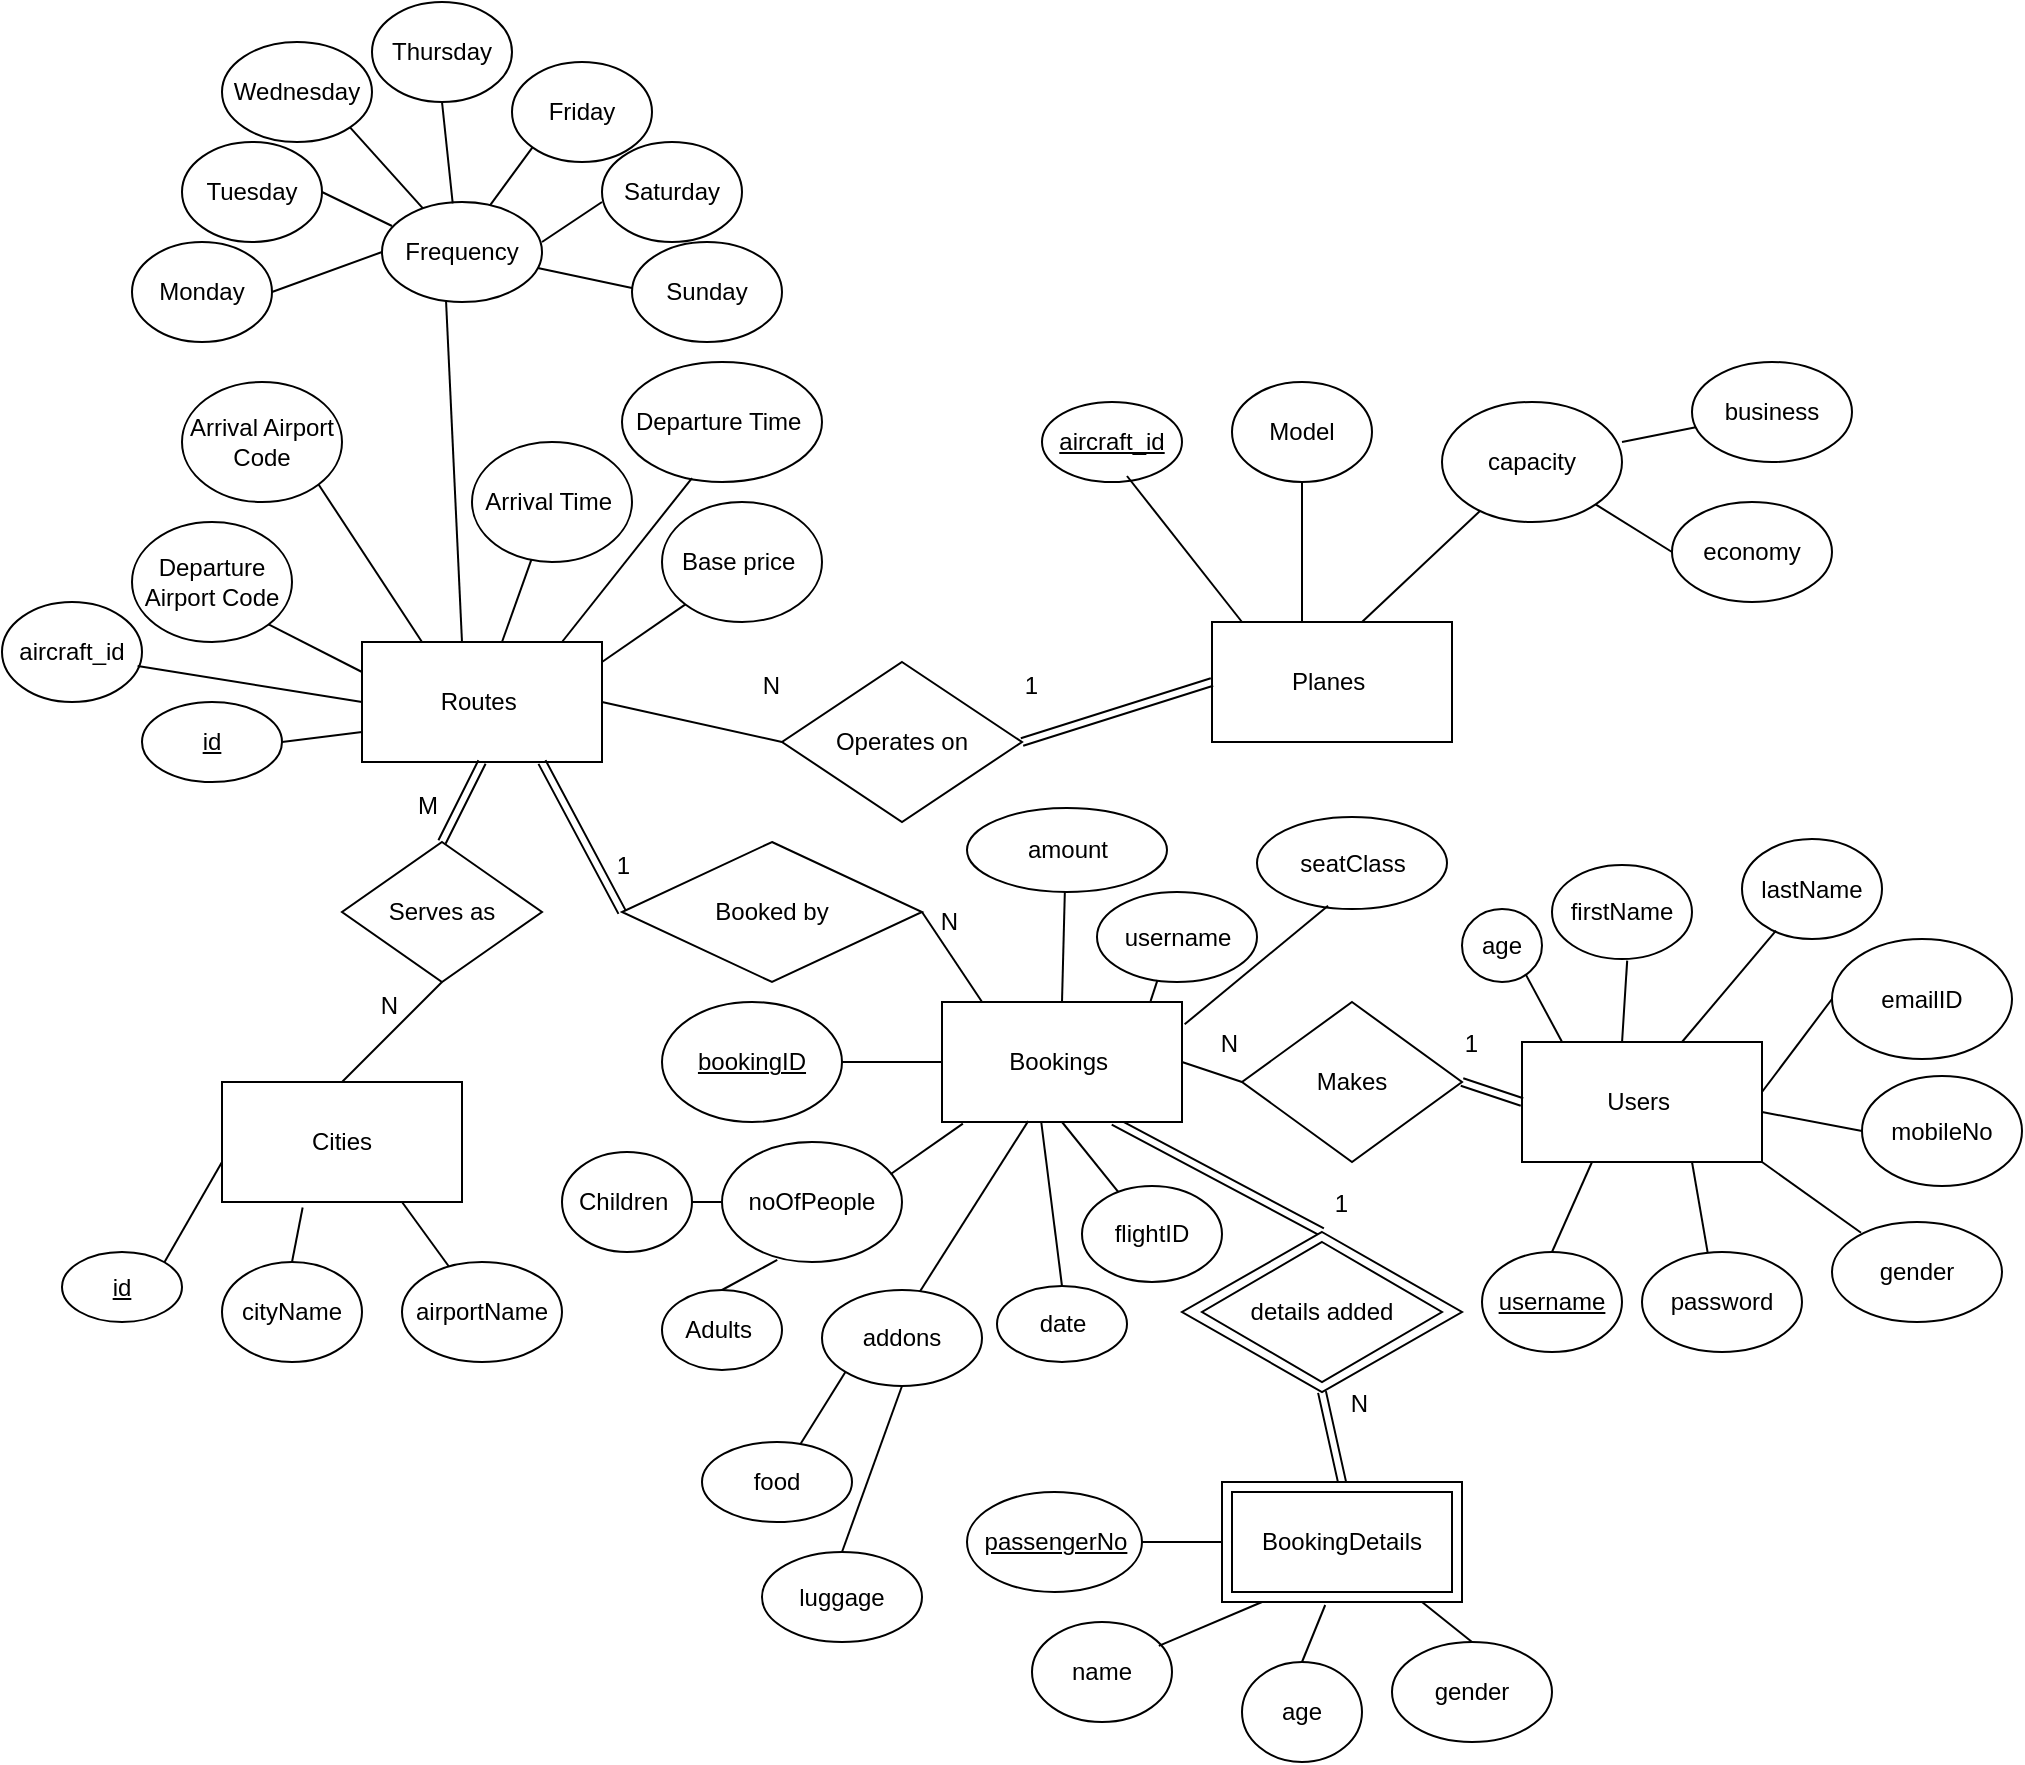 <mxfile version="24.7.11">
  <diagram name="Page-1" id="yZxIClkG_pbMfnHqae-Y">
    <mxGraphModel dx="2140" dy="1657" grid="1" gridSize="10" guides="1" tooltips="1" connect="1" arrows="1" fold="1" page="1" pageScale="1" pageWidth="850" pageHeight="1100" math="0" shadow="0">
      <root>
        <mxCell id="0" />
        <mxCell id="1" parent="0" />
        <mxCell id="SqqY0Kf9Ykl1BagwD4mv-113" value="" style="shape=link;html=1;rounded=0;entryX=0.5;entryY=0;entryDx=0;entryDy=0;exitX=0.715;exitY=0.993;exitDx=0;exitDy=0;exitPerimeter=0;" parent="1" source="SqqY0Kf9Ykl1BagwD4mv-5" target="SqqY0Kf9Ykl1BagwD4mv-82" edge="1">
          <mxGeometry relative="1" as="geometry">
            <mxPoint x="150" y="570" as="sourcePoint" />
            <mxPoint x="310" y="570" as="targetPoint" />
          </mxGeometry>
        </mxCell>
        <mxCell id="SqqY0Kf9Ykl1BagwD4mv-114" value="1" style="resizable=0;html=1;whiteSpace=wrap;align=right;verticalAlign=bottom;" parent="SqqY0Kf9Ykl1BagwD4mv-113" connectable="0" vertex="1">
          <mxGeometry x="1" relative="1" as="geometry">
            <mxPoint x="15" y="-5" as="offset" />
          </mxGeometry>
        </mxCell>
        <mxCell id="SqqY0Kf9Ykl1BagwD4mv-1" value="Routes&amp;nbsp;" style="rounded=0;whiteSpace=wrap;html=1;" parent="1" vertex="1">
          <mxGeometry x="-170" y="160" width="120" height="60" as="geometry" />
        </mxCell>
        <mxCell id="SqqY0Kf9Ykl1BagwD4mv-2" value="Cities" style="rounded=0;whiteSpace=wrap;html=1;" parent="1" vertex="1">
          <mxGeometry x="-240" y="380" width="120" height="60" as="geometry" />
        </mxCell>
        <mxCell id="SqqY0Kf9Ykl1BagwD4mv-3" value="Planes&amp;nbsp;" style="rounded=0;whiteSpace=wrap;html=1;" parent="1" vertex="1">
          <mxGeometry x="255" y="150" width="120" height="60" as="geometry" />
        </mxCell>
        <mxCell id="SqqY0Kf9Ykl1BagwD4mv-4" value="Users&amp;nbsp;" style="rounded=0;whiteSpace=wrap;html=1;" parent="1" vertex="1">
          <mxGeometry x="410" y="360" width="120" height="60" as="geometry" />
        </mxCell>
        <mxCell id="SqqY0Kf9Ykl1BagwD4mv-5" value="Bookings&amp;nbsp;" style="rounded=0;whiteSpace=wrap;html=1;" parent="1" vertex="1">
          <mxGeometry x="120" y="340" width="120" height="60" as="geometry" />
        </mxCell>
        <mxCell id="SqqY0Kf9Ykl1BagwD4mv-6" value="" style="rounded=0;whiteSpace=wrap;html=1;" parent="1" vertex="1">
          <mxGeometry x="260" y="580" width="120" height="60" as="geometry" />
        </mxCell>
        <mxCell id="SqqY0Kf9Ykl1BagwD4mv-7" value="BookingDetails" style="rounded=0;whiteSpace=wrap;html=1;" parent="1" vertex="1">
          <mxGeometry x="265" y="585" width="110" height="50" as="geometry" />
        </mxCell>
        <mxCell id="SqqY0Kf9Ykl1BagwD4mv-8" value="&lt;u&gt;id&lt;/u&gt;" style="ellipse;whiteSpace=wrap;html=1;" parent="1" vertex="1">
          <mxGeometry x="-280" y="190" width="70" height="40" as="geometry" />
        </mxCell>
        <mxCell id="SqqY0Kf9Ykl1BagwD4mv-9" value="Frequency" style="ellipse;whiteSpace=wrap;html=1;" parent="1" vertex="1">
          <mxGeometry x="-160" y="-60" width="80" height="50" as="geometry" />
        </mxCell>
        <mxCell id="SqqY0Kf9Ykl1BagwD4mv-10" value="Departure Time&amp;nbsp;" style="ellipse;whiteSpace=wrap;html=1;" parent="1" vertex="1">
          <mxGeometry x="-40" y="20" width="100" height="60" as="geometry" />
        </mxCell>
        <mxCell id="SqqY0Kf9Ykl1BagwD4mv-11" value="Arrival Time&amp;nbsp;" style="ellipse;whiteSpace=wrap;html=1;" parent="1" vertex="1">
          <mxGeometry x="-115" y="60" width="80" height="60" as="geometry" />
        </mxCell>
        <mxCell id="SqqY0Kf9Ykl1BagwD4mv-12" value="Arrival Airport Code" style="ellipse;whiteSpace=wrap;html=1;" parent="1" vertex="1">
          <mxGeometry x="-260" y="30" width="80" height="60" as="geometry" />
        </mxCell>
        <mxCell id="SqqY0Kf9Ykl1BagwD4mv-13" value="Departure Airport Code" style="ellipse;whiteSpace=wrap;html=1;" parent="1" vertex="1">
          <mxGeometry x="-285" y="100" width="80" height="60" as="geometry" />
        </mxCell>
        <mxCell id="SqqY0Kf9Ykl1BagwD4mv-14" value="Base price&amp;nbsp;" style="ellipse;whiteSpace=wrap;html=1;" parent="1" vertex="1">
          <mxGeometry x="-20" y="90" width="80" height="60" as="geometry" />
        </mxCell>
        <mxCell id="SqqY0Kf9Ykl1BagwD4mv-19" value="" style="endArrow=none;html=1;rounded=0;exitX=1;exitY=1;exitDx=0;exitDy=0;entryX=0.25;entryY=0;entryDx=0;entryDy=0;" parent="1" source="SqqY0Kf9Ykl1BagwD4mv-12" target="SqqY0Kf9Ykl1BagwD4mv-1" edge="1">
          <mxGeometry width="50" height="50" relative="1" as="geometry">
            <mxPoint x="-170" y="150" as="sourcePoint" />
            <mxPoint x="-120" y="100" as="targetPoint" />
          </mxGeometry>
        </mxCell>
        <mxCell id="SqqY0Kf9Ykl1BagwD4mv-20" value="" style="endArrow=none;html=1;rounded=0;entryX=0;entryY=0.25;entryDx=0;entryDy=0;exitX=1;exitY=1;exitDx=0;exitDy=0;" parent="1" source="SqqY0Kf9Ykl1BagwD4mv-13" target="SqqY0Kf9Ykl1BagwD4mv-1" edge="1">
          <mxGeometry width="50" height="50" relative="1" as="geometry">
            <mxPoint x="-210" y="190" as="sourcePoint" />
            <mxPoint x="-160" y="140" as="targetPoint" />
          </mxGeometry>
        </mxCell>
        <mxCell id="SqqY0Kf9Ykl1BagwD4mv-21" value="" style="endArrow=none;html=1;rounded=0;entryX=0;entryY=0.75;entryDx=0;entryDy=0;exitX=1;exitY=0.5;exitDx=0;exitDy=0;" parent="1" source="SqqY0Kf9Ykl1BagwD4mv-8" target="SqqY0Kf9Ykl1BagwD4mv-1" edge="1">
          <mxGeometry width="50" height="50" relative="1" as="geometry">
            <mxPoint x="-210" y="250" as="sourcePoint" />
            <mxPoint x="-160" y="200" as="targetPoint" />
          </mxGeometry>
        </mxCell>
        <mxCell id="SqqY0Kf9Ykl1BagwD4mv-23" value="capacity" style="ellipse;whiteSpace=wrap;html=1;" parent="1" vertex="1">
          <mxGeometry x="370" y="40" width="90" height="60" as="geometry" />
        </mxCell>
        <mxCell id="SqqY0Kf9Ykl1BagwD4mv-24" value="economy" style="ellipse;whiteSpace=wrap;html=1;" parent="1" vertex="1">
          <mxGeometry x="485" y="90" width="80" height="50" as="geometry" />
        </mxCell>
        <mxCell id="SqqY0Kf9Ykl1BagwD4mv-25" value="Model" style="ellipse;whiteSpace=wrap;html=1;" parent="1" vertex="1">
          <mxGeometry x="265" y="30" width="70" height="50" as="geometry" />
        </mxCell>
        <mxCell id="SqqY0Kf9Ykl1BagwD4mv-28" value="&lt;u&gt;aircraft_id&lt;/u&gt;" style="ellipse;whiteSpace=wrap;html=1;" parent="1" vertex="1">
          <mxGeometry x="170" y="40" width="70" height="40" as="geometry" />
        </mxCell>
        <mxCell id="SqqY0Kf9Ykl1BagwD4mv-29" value="" style="endArrow=none;html=1;rounded=0;entryX=0.125;entryY=0;entryDx=0;entryDy=0;entryPerimeter=0;exitX=0.607;exitY=0.925;exitDx=0;exitDy=0;exitPerimeter=0;" parent="1" source="SqqY0Kf9Ykl1BagwD4mv-28" target="SqqY0Kf9Ykl1BagwD4mv-3" edge="1">
          <mxGeometry width="50" height="50" relative="1" as="geometry">
            <mxPoint x="230" y="80" as="sourcePoint" />
            <mxPoint x="255" y="150" as="targetPoint" />
          </mxGeometry>
        </mxCell>
        <mxCell id="SqqY0Kf9Ykl1BagwD4mv-31" value="" style="endArrow=none;html=1;rounded=0;entryX=0.5;entryY=1;entryDx=0;entryDy=0;exitX=0.375;exitY=0;exitDx=0;exitDy=0;exitPerimeter=0;" parent="1" source="SqqY0Kf9Ykl1BagwD4mv-3" target="SqqY0Kf9Ykl1BagwD4mv-25" edge="1">
          <mxGeometry width="50" height="50" relative="1" as="geometry">
            <mxPoint x="340" y="140" as="sourcePoint" />
            <mxPoint x="395" y="100" as="targetPoint" />
          </mxGeometry>
        </mxCell>
        <mxCell id="SqqY0Kf9Ykl1BagwD4mv-34" value="" style="endArrow=none;html=1;rounded=0;exitX=0.625;exitY=0;exitDx=0;exitDy=0;exitPerimeter=0;" parent="1" source="SqqY0Kf9Ykl1BagwD4mv-3" target="SqqY0Kf9Ykl1BagwD4mv-23" edge="1">
          <mxGeometry width="50" height="50" relative="1" as="geometry">
            <mxPoint x="375" y="195" as="sourcePoint" />
            <mxPoint x="425" y="145" as="targetPoint" />
          </mxGeometry>
        </mxCell>
        <mxCell id="SqqY0Kf9Ykl1BagwD4mv-36" value="Operates on" style="rhombus;whiteSpace=wrap;html=1;" parent="1" vertex="1">
          <mxGeometry x="40" y="170" width="120" height="80" as="geometry" />
        </mxCell>
        <mxCell id="SqqY0Kf9Ykl1BagwD4mv-37" value="airportName" style="ellipse;whiteSpace=wrap;html=1;" parent="1" vertex="1">
          <mxGeometry x="-150" y="470" width="80" height="50" as="geometry" />
        </mxCell>
        <mxCell id="SqqY0Kf9Ykl1BagwD4mv-38" value="cityName" style="ellipse;whiteSpace=wrap;html=1;" parent="1" vertex="1">
          <mxGeometry x="-240" y="470" width="70" height="50" as="geometry" />
        </mxCell>
        <mxCell id="SqqY0Kf9Ykl1BagwD4mv-39" value="&lt;u&gt;id&lt;/u&gt;" style="ellipse;whiteSpace=wrap;html=1;" parent="1" vertex="1">
          <mxGeometry x="-320" y="465" width="60" height="35" as="geometry" />
        </mxCell>
        <mxCell id="SqqY0Kf9Ykl1BagwD4mv-40" value="" style="endArrow=none;html=1;rounded=0;entryX=0.75;entryY=1;entryDx=0;entryDy=0;" parent="1" source="SqqY0Kf9Ykl1BagwD4mv-37" target="SqqY0Kf9Ykl1BagwD4mv-2" edge="1">
          <mxGeometry width="50" height="50" relative="1" as="geometry">
            <mxPoint x="-180" y="490" as="sourcePoint" />
            <mxPoint x="-130" y="440" as="targetPoint" />
          </mxGeometry>
        </mxCell>
        <mxCell id="SqqY0Kf9Ykl1BagwD4mv-41" value="" style="endArrow=none;html=1;rounded=0;exitX=0.5;exitY=0;exitDx=0;exitDy=0;entryX=0.336;entryY=1.046;entryDx=0;entryDy=0;entryPerimeter=0;" parent="1" source="SqqY0Kf9Ykl1BagwD4mv-38" target="SqqY0Kf9Ykl1BagwD4mv-2" edge="1">
          <mxGeometry width="50" height="50" relative="1" as="geometry">
            <mxPoint x="-230" y="490" as="sourcePoint" />
            <mxPoint x="-180" y="440" as="targetPoint" />
          </mxGeometry>
        </mxCell>
        <mxCell id="SqqY0Kf9Ykl1BagwD4mv-42" value="" style="endArrow=none;html=1;rounded=0;exitX=1;exitY=0;exitDx=0;exitDy=0;" parent="1" source="SqqY0Kf9Ykl1BagwD4mv-39" edge="1">
          <mxGeometry width="50" height="50" relative="1" as="geometry">
            <mxPoint x="-290" y="470" as="sourcePoint" />
            <mxPoint x="-240" y="420" as="targetPoint" />
          </mxGeometry>
        </mxCell>
        <mxCell id="SqqY0Kf9Ykl1BagwD4mv-43" value="Serves as" style="rhombus;whiteSpace=wrap;html=1;" parent="1" vertex="1">
          <mxGeometry x="-180" y="260" width="100" height="70" as="geometry" />
        </mxCell>
        <mxCell id="SqqY0Kf9Ykl1BagwD4mv-44" value="emailID" style="ellipse;whiteSpace=wrap;html=1;" parent="1" vertex="1">
          <mxGeometry x="565" y="308.5" width="90" height="60" as="geometry" />
        </mxCell>
        <mxCell id="SqqY0Kf9Ykl1BagwD4mv-45" value="&lt;u&gt;username&lt;/u&gt;" style="ellipse;whiteSpace=wrap;html=1;" parent="1" vertex="1">
          <mxGeometry x="390" y="465" width="70" height="50" as="geometry" />
        </mxCell>
        <mxCell id="SqqY0Kf9Ykl1BagwD4mv-47" value="mobileNo" style="ellipse;whiteSpace=wrap;html=1;" parent="1" vertex="1">
          <mxGeometry x="580" y="377" width="80" height="55" as="geometry" />
        </mxCell>
        <mxCell id="SqqY0Kf9Ykl1BagwD4mv-48" value="password" style="ellipse;whiteSpace=wrap;html=1;" parent="1" vertex="1">
          <mxGeometry x="470" y="465" width="80" height="50" as="geometry" />
        </mxCell>
        <mxCell id="SqqY0Kf9Ykl1BagwD4mv-49" value="" style="endArrow=none;html=1;rounded=0;entryX=0;entryY=0.5;entryDx=0;entryDy=0;" parent="1" target="SqqY0Kf9Ykl1BagwD4mv-44" edge="1">
          <mxGeometry width="50" height="50" relative="1" as="geometry">
            <mxPoint x="530" y="385" as="sourcePoint" />
            <mxPoint x="580" y="335" as="targetPoint" />
          </mxGeometry>
        </mxCell>
        <mxCell id="SqqY0Kf9Ykl1BagwD4mv-50" value="" style="endArrow=none;html=1;rounded=0;exitX=0;exitY=0.5;exitDx=0;exitDy=0;" parent="1" source="SqqY0Kf9Ykl1BagwD4mv-47" edge="1">
          <mxGeometry width="50" height="50" relative="1" as="geometry">
            <mxPoint x="480" y="445" as="sourcePoint" />
            <mxPoint x="530" y="395" as="targetPoint" />
          </mxGeometry>
        </mxCell>
        <mxCell id="SqqY0Kf9Ykl1BagwD4mv-51" value="" style="endArrow=none;html=1;rounded=0;exitX=0.41;exitY=0.002;exitDx=0;exitDy=0;exitPerimeter=0;" parent="1" source="SqqY0Kf9Ykl1BagwD4mv-48" edge="1">
          <mxGeometry width="50" height="50" relative="1" as="geometry">
            <mxPoint x="510" y="460" as="sourcePoint" />
            <mxPoint x="495" y="420" as="targetPoint" />
          </mxGeometry>
        </mxCell>
        <mxCell id="SqqY0Kf9Ykl1BagwD4mv-52" value="" style="endArrow=none;html=1;rounded=0;exitX=0.5;exitY=0;exitDx=0;exitDy=0;" parent="1" source="SqqY0Kf9Ykl1BagwD4mv-45" edge="1">
          <mxGeometry width="50" height="50" relative="1" as="geometry">
            <mxPoint x="395" y="470" as="sourcePoint" />
            <mxPoint x="445" y="420" as="targetPoint" />
          </mxGeometry>
        </mxCell>
        <mxCell id="SqqY0Kf9Ykl1BagwD4mv-64" value="noOfPeople" style="ellipse;whiteSpace=wrap;html=1;" parent="1" vertex="1">
          <mxGeometry x="10" y="410" width="90" height="60" as="geometry" />
        </mxCell>
        <mxCell id="SqqY0Kf9Ykl1BagwD4mv-65" value="&lt;u&gt;bookingID&lt;/u&gt;" style="ellipse;whiteSpace=wrap;html=1;" parent="1" vertex="1">
          <mxGeometry x="-20" y="340" width="90" height="60" as="geometry" />
        </mxCell>
        <mxCell id="SqqY0Kf9Ykl1BagwD4mv-67" value="" style="endArrow=none;html=1;rounded=0;exitX=0.5;exitY=0;exitDx=0;exitDy=0;entryX=0.5;entryY=0;entryDx=0;entryDy=0;" parent="1" source="mgOklXXdDkpK5PFEYkP--6" target="SqqY0Kf9Ykl1BagwD4mv-5" edge="1">
          <mxGeometry width="50" height="50" relative="1" as="geometry">
            <mxPoint x="175" y="250" as="sourcePoint" />
            <mxPoint x="115" y="392.82" as="targetPoint" />
          </mxGeometry>
        </mxCell>
        <mxCell id="SqqY0Kf9Ykl1BagwD4mv-68" value="" style="endArrow=none;html=1;rounded=0;exitX=1;exitY=0.5;exitDx=0;exitDy=0;entryX=0;entryY=0.5;entryDx=0;entryDy=0;" parent="1" source="SqqY0Kf9Ykl1BagwD4mv-65" target="SqqY0Kf9Ykl1BagwD4mv-5" edge="1">
          <mxGeometry width="50" height="50" relative="1" as="geometry">
            <mxPoint x="-10" y="422.82" as="sourcePoint" />
            <mxPoint x="40" y="372.82" as="targetPoint" />
          </mxGeometry>
        </mxCell>
        <mxCell id="SqqY0Kf9Ykl1BagwD4mv-69" value="" style="endArrow=none;html=1;rounded=0;exitX=0.936;exitY=0.269;exitDx=0;exitDy=0;entryX=0.087;entryY=1.013;entryDx=0;entryDy=0;exitPerimeter=0;entryPerimeter=0;" parent="1" source="SqqY0Kf9Ykl1BagwD4mv-64" target="SqqY0Kf9Ykl1BagwD4mv-5" edge="1">
          <mxGeometry width="50" height="50" relative="1" as="geometry">
            <mxPoint x="40" y="442.82" as="sourcePoint" />
            <mxPoint x="90" y="392.82" as="targetPoint" />
          </mxGeometry>
        </mxCell>
        <mxCell id="SqqY0Kf9Ykl1BagwD4mv-70" value="Makes" style="rhombus;whiteSpace=wrap;html=1;" parent="1" vertex="1">
          <mxGeometry x="270" y="340" width="110" height="80" as="geometry" />
        </mxCell>
        <mxCell id="SqqY0Kf9Ykl1BagwD4mv-71" value="Booked by" style="rhombus;whiteSpace=wrap;html=1;" parent="1" vertex="1">
          <mxGeometry x="-40" y="260" width="150" height="70" as="geometry" />
        </mxCell>
        <mxCell id="SqqY0Kf9Ykl1BagwD4mv-73" value="gender" style="ellipse;whiteSpace=wrap;html=1;" parent="1" vertex="1">
          <mxGeometry x="345" y="660" width="80" height="50" as="geometry" />
        </mxCell>
        <mxCell id="SqqY0Kf9Ykl1BagwD4mv-74" value="age" style="ellipse;whiteSpace=wrap;html=1;" parent="1" vertex="1">
          <mxGeometry x="270" y="670" width="60" height="50" as="geometry" />
        </mxCell>
        <mxCell id="SqqY0Kf9Ykl1BagwD4mv-75" value="name" style="ellipse;whiteSpace=wrap;html=1;" parent="1" vertex="1">
          <mxGeometry x="165" y="650" width="70" height="50" as="geometry" />
        </mxCell>
        <mxCell id="SqqY0Kf9Ykl1BagwD4mv-78" value="" style="endArrow=none;html=1;rounded=0;exitX=0.5;exitY=0;exitDx=0;exitDy=0;" parent="1" source="SqqY0Kf9Ykl1BagwD4mv-73" edge="1">
          <mxGeometry width="50" height="50" relative="1" as="geometry">
            <mxPoint x="310" y="690" as="sourcePoint" />
            <mxPoint x="360" y="640" as="targetPoint" />
          </mxGeometry>
        </mxCell>
        <mxCell id="SqqY0Kf9Ykl1BagwD4mv-79" value="" style="endArrow=none;html=1;rounded=0;exitX=0.5;exitY=0;exitDx=0;exitDy=0;entryX=0.43;entryY=1.025;entryDx=0;entryDy=0;entryPerimeter=0;" parent="1" source="SqqY0Kf9Ykl1BagwD4mv-74" target="SqqY0Kf9Ykl1BagwD4mv-6" edge="1">
          <mxGeometry width="50" height="50" relative="1" as="geometry">
            <mxPoint x="280" y="690" as="sourcePoint" />
            <mxPoint x="330" y="640" as="targetPoint" />
          </mxGeometry>
        </mxCell>
        <mxCell id="SqqY0Kf9Ykl1BagwD4mv-80" value="" style="endArrow=none;html=1;rounded=0;exitX=0.906;exitY=0.239;exitDx=0;exitDy=0;exitPerimeter=0;" parent="1" source="SqqY0Kf9Ykl1BagwD4mv-75" edge="1">
          <mxGeometry width="50" height="50" relative="1" as="geometry">
            <mxPoint x="230" y="690" as="sourcePoint" />
            <mxPoint x="280" y="640" as="targetPoint" />
          </mxGeometry>
        </mxCell>
        <mxCell id="SqqY0Kf9Ykl1BagwD4mv-82" value="" style="rhombus;whiteSpace=wrap;html=1;" parent="1" vertex="1">
          <mxGeometry x="240" y="455" width="140" height="80" as="geometry" />
        </mxCell>
        <mxCell id="SqqY0Kf9Ykl1BagwD4mv-93" value="" style="shape=link;html=1;rounded=0;entryX=0;entryY=0.5;entryDx=0;entryDy=0;exitX=1;exitY=0.5;exitDx=0;exitDy=0;" parent="1" source="SqqY0Kf9Ykl1BagwD4mv-36" target="SqqY0Kf9Ykl1BagwD4mv-3" edge="1">
          <mxGeometry relative="1" as="geometry">
            <mxPoint x="65" y="199.58" as="sourcePoint" />
            <mxPoint x="-55" y="199.58" as="targetPoint" />
          </mxGeometry>
        </mxCell>
        <mxCell id="SqqY0Kf9Ykl1BagwD4mv-94" value="1" style="resizable=0;html=1;whiteSpace=wrap;align=right;verticalAlign=bottom;" parent="SqqY0Kf9Ykl1BagwD4mv-93" connectable="0" vertex="1">
          <mxGeometry x="1" relative="1" as="geometry">
            <mxPoint x="-85" y="10" as="offset" />
          </mxGeometry>
        </mxCell>
        <mxCell id="SqqY0Kf9Ykl1BagwD4mv-95" value="" style="endArrow=none;html=1;rounded=0;entryX=1;entryY=0.5;entryDx=0;entryDy=0;exitX=0;exitY=0.5;exitDx=0;exitDy=0;" parent="1" source="SqqY0Kf9Ykl1BagwD4mv-36" target="SqqY0Kf9Ykl1BagwD4mv-1" edge="1">
          <mxGeometry relative="1" as="geometry">
            <mxPoint x="-10" y="250" as="sourcePoint" />
            <mxPoint x="150" y="250" as="targetPoint" />
          </mxGeometry>
        </mxCell>
        <mxCell id="SqqY0Kf9Ykl1BagwD4mv-96" value="N" style="resizable=0;html=1;whiteSpace=wrap;align=right;verticalAlign=bottom;" parent="SqqY0Kf9Ykl1BagwD4mv-95" connectable="0" vertex="1">
          <mxGeometry x="1" relative="1" as="geometry">
            <mxPoint x="90" as="offset" />
          </mxGeometry>
        </mxCell>
        <mxCell id="SqqY0Kf9Ykl1BagwD4mv-99" value="" style="shape=link;html=1;rounded=0;entryX=0.75;entryY=1;entryDx=0;entryDy=0;exitX=0;exitY=0.5;exitDx=0;exitDy=0;" parent="1" source="SqqY0Kf9Ykl1BagwD4mv-71" target="SqqY0Kf9Ykl1BagwD4mv-1" edge="1">
          <mxGeometry relative="1" as="geometry">
            <mxPoint x="80" y="260" as="sourcePoint" />
            <mxPoint x="240" y="260" as="targetPoint" />
          </mxGeometry>
        </mxCell>
        <mxCell id="SqqY0Kf9Ykl1BagwD4mv-100" value="1" style="resizable=0;html=1;whiteSpace=wrap;align=right;verticalAlign=bottom;" parent="SqqY0Kf9Ykl1BagwD4mv-99" connectable="0" vertex="1">
          <mxGeometry x="1" relative="1" as="geometry">
            <mxPoint x="45" y="60" as="offset" />
          </mxGeometry>
        </mxCell>
        <mxCell id="SqqY0Kf9Ykl1BagwD4mv-101" value="" style="endArrow=none;html=1;rounded=0;entryX=0.167;entryY=0;entryDx=0;entryDy=0;entryPerimeter=0;exitX=1;exitY=0.5;exitDx=0;exitDy=0;" parent="1" source="SqqY0Kf9Ykl1BagwD4mv-71" target="SqqY0Kf9Ykl1BagwD4mv-5" edge="1">
          <mxGeometry relative="1" as="geometry">
            <mxPoint x="110" y="290" as="sourcePoint" />
            <mxPoint x="240" y="300" as="targetPoint" />
          </mxGeometry>
        </mxCell>
        <mxCell id="SqqY0Kf9Ykl1BagwD4mv-102" value="N" style="resizable=0;html=1;whiteSpace=wrap;align=right;verticalAlign=bottom;" parent="SqqY0Kf9Ykl1BagwD4mv-101" connectable="0" vertex="1">
          <mxGeometry x="1" relative="1" as="geometry">
            <mxPoint x="-10" y="-31" as="offset" />
          </mxGeometry>
        </mxCell>
        <mxCell id="SqqY0Kf9Ykl1BagwD4mv-103" value="" style="shape=link;html=1;rounded=0;entryX=0;entryY=0.5;entryDx=0;entryDy=0;exitX=1;exitY=0.5;exitDx=0;exitDy=0;" parent="1" source="SqqY0Kf9Ykl1BagwD4mv-70" target="SqqY0Kf9Ykl1BagwD4mv-4" edge="1">
          <mxGeometry relative="1" as="geometry">
            <mxPoint x="110" y="360" as="sourcePoint" />
            <mxPoint x="270" y="360" as="targetPoint" />
          </mxGeometry>
        </mxCell>
        <mxCell id="SqqY0Kf9Ykl1BagwD4mv-104" value="1" style="resizable=0;html=1;whiteSpace=wrap;align=right;verticalAlign=bottom;" parent="SqqY0Kf9Ykl1BagwD4mv-103" connectable="0" vertex="1">
          <mxGeometry x="1" relative="1" as="geometry">
            <mxPoint x="-20" y="-20" as="offset" />
          </mxGeometry>
        </mxCell>
        <mxCell id="SqqY0Kf9Ykl1BagwD4mv-105" value="" style="endArrow=none;html=1;rounded=0;entryX=0;entryY=0.5;entryDx=0;entryDy=0;exitX=1;exitY=0.5;exitDx=0;exitDy=0;" parent="1" source="SqqY0Kf9Ykl1BagwD4mv-5" target="SqqY0Kf9Ykl1BagwD4mv-70" edge="1">
          <mxGeometry relative="1" as="geometry">
            <mxPoint x="200" y="420" as="sourcePoint" />
            <mxPoint x="340" y="420" as="targetPoint" />
          </mxGeometry>
        </mxCell>
        <mxCell id="SqqY0Kf9Ykl1BagwD4mv-106" value="N" style="resizable=0;html=1;whiteSpace=wrap;align=right;verticalAlign=bottom;" parent="SqqY0Kf9Ykl1BagwD4mv-105" connectable="0" vertex="1">
          <mxGeometry x="1" relative="1" as="geometry">
            <mxPoint y="-10" as="offset" />
          </mxGeometry>
        </mxCell>
        <mxCell id="SqqY0Kf9Ykl1BagwD4mv-107" value="" style="endArrow=none;html=1;rounded=0;entryX=0.5;entryY=1;entryDx=0;entryDy=0;exitX=0.5;exitY=0;exitDx=0;exitDy=0;" parent="1" source="SqqY0Kf9Ykl1BagwD4mv-2" target="SqqY0Kf9Ykl1BagwD4mv-43" edge="1">
          <mxGeometry relative="1" as="geometry">
            <mxPoint x="200" y="420" as="sourcePoint" />
            <mxPoint x="360" y="420" as="targetPoint" />
          </mxGeometry>
        </mxCell>
        <mxCell id="SqqY0Kf9Ykl1BagwD4mv-108" value="N" style="resizable=0;html=1;whiteSpace=wrap;align=right;verticalAlign=bottom;" parent="SqqY0Kf9Ykl1BagwD4mv-107" connectable="0" vertex="1">
          <mxGeometry x="1" relative="1" as="geometry">
            <mxPoint x="-20" y="20" as="offset" />
          </mxGeometry>
        </mxCell>
        <mxCell id="SqqY0Kf9Ykl1BagwD4mv-109" value="" style="shape=link;html=1;rounded=0;entryX=0.5;entryY=1;entryDx=0;entryDy=0;exitX=0.5;exitY=0;exitDx=0;exitDy=0;" parent="1" source="SqqY0Kf9Ykl1BagwD4mv-43" target="SqqY0Kf9Ykl1BagwD4mv-1" edge="1">
          <mxGeometry relative="1" as="geometry">
            <mxPoint x="-190" y="330" as="sourcePoint" />
            <mxPoint x="-30" y="330" as="targetPoint" />
          </mxGeometry>
        </mxCell>
        <mxCell id="SqqY0Kf9Ykl1BagwD4mv-110" value="M" style="resizable=0;html=1;whiteSpace=wrap;align=right;verticalAlign=bottom;" parent="SqqY0Kf9Ykl1BagwD4mv-109" connectable="0" vertex="1">
          <mxGeometry x="1" relative="1" as="geometry">
            <mxPoint x="-20" y="30" as="offset" />
          </mxGeometry>
        </mxCell>
        <mxCell id="SqqY0Kf9Ykl1BagwD4mv-111" value="" style="shape=link;html=1;rounded=0;entryX=0.5;entryY=0;entryDx=0;entryDy=0;exitX=0.5;exitY=1;exitDx=0;exitDy=0;" parent="1" source="SqqY0Kf9Ykl1BagwD4mv-82" target="SqqY0Kf9Ykl1BagwD4mv-6" edge="1">
          <mxGeometry relative="1" as="geometry">
            <mxPoint x="190" y="520" as="sourcePoint" />
            <mxPoint x="350" y="520" as="targetPoint" />
          </mxGeometry>
        </mxCell>
        <mxCell id="SqqY0Kf9Ykl1BagwD4mv-112" value="N" style="resizable=0;html=1;whiteSpace=wrap;align=right;verticalAlign=bottom;" parent="SqqY0Kf9Ykl1BagwD4mv-111" connectable="0" vertex="1">
          <mxGeometry x="1" relative="1" as="geometry">
            <mxPoint x="15" y="-30" as="offset" />
          </mxGeometry>
        </mxCell>
        <mxCell id="ug9svsrQwbY7hf-2ztQl-3" value="" style="endArrow=none;html=1;rounded=0;entryX=0.4;entryY=0.98;entryDx=0;entryDy=0;entryPerimeter=0;" parent="1" target="SqqY0Kf9Ykl1BagwD4mv-9" edge="1">
          <mxGeometry width="50" height="50" relative="1" as="geometry">
            <mxPoint x="-120" y="160" as="sourcePoint" />
            <mxPoint x="-70" y="110" as="targetPoint" />
          </mxGeometry>
        </mxCell>
        <mxCell id="ug9svsrQwbY7hf-2ztQl-4" value="" style="endArrow=none;html=1;rounded=0;" parent="1" target="SqqY0Kf9Ykl1BagwD4mv-11" edge="1">
          <mxGeometry width="50" height="50" relative="1" as="geometry">
            <mxPoint x="-100" y="160" as="sourcePoint" />
            <mxPoint x="-90" y="130" as="targetPoint" />
          </mxGeometry>
        </mxCell>
        <mxCell id="ug9svsrQwbY7hf-2ztQl-5" value="" style="endArrow=none;html=1;rounded=0;entryX=0.35;entryY=0.967;entryDx=0;entryDy=0;entryPerimeter=0;" parent="1" target="SqqY0Kf9Ykl1BagwD4mv-10" edge="1">
          <mxGeometry width="50" height="50" relative="1" as="geometry">
            <mxPoint x="-70" y="160" as="sourcePoint" />
            <mxPoint x="-20" y="110" as="targetPoint" />
          </mxGeometry>
        </mxCell>
        <mxCell id="ug9svsrQwbY7hf-2ztQl-6" value="" style="endArrow=none;html=1;rounded=0;entryX=0;entryY=1;entryDx=0;entryDy=0;" parent="1" target="SqqY0Kf9Ykl1BagwD4mv-14" edge="1">
          <mxGeometry width="50" height="50" relative="1" as="geometry">
            <mxPoint x="-50" y="170" as="sourcePoint" />
            <mxPoint y="120" as="targetPoint" />
          </mxGeometry>
        </mxCell>
        <mxCell id="ug9svsrQwbY7hf-2ztQl-7" value="Monday" style="ellipse;whiteSpace=wrap;html=1;" parent="1" vertex="1">
          <mxGeometry x="-285" y="-40" width="70" height="50" as="geometry" />
        </mxCell>
        <mxCell id="ug9svsrQwbY7hf-2ztQl-8" value="Tuesday" style="ellipse;whiteSpace=wrap;html=1;" parent="1" vertex="1">
          <mxGeometry x="-260" y="-90" width="70" height="50" as="geometry" />
        </mxCell>
        <mxCell id="ug9svsrQwbY7hf-2ztQl-9" value="Thursday" style="ellipse;whiteSpace=wrap;html=1;" parent="1" vertex="1">
          <mxGeometry x="-165" y="-160" width="70" height="50" as="geometry" />
        </mxCell>
        <mxCell id="ug9svsrQwbY7hf-2ztQl-10" value="Wednesday" style="ellipse;whiteSpace=wrap;html=1;" parent="1" vertex="1">
          <mxGeometry x="-240" y="-140" width="75" height="50" as="geometry" />
        </mxCell>
        <mxCell id="ug9svsrQwbY7hf-2ztQl-11" value="Friday" style="ellipse;whiteSpace=wrap;html=1;" parent="1" vertex="1">
          <mxGeometry x="-95" y="-130" width="70" height="50" as="geometry" />
        </mxCell>
        <mxCell id="ug9svsrQwbY7hf-2ztQl-12" value="Saturday" style="ellipse;whiteSpace=wrap;html=1;" parent="1" vertex="1">
          <mxGeometry x="-50" y="-90" width="70" height="50" as="geometry" />
        </mxCell>
        <mxCell id="ug9svsrQwbY7hf-2ztQl-13" value="Sunday" style="ellipse;whiteSpace=wrap;html=1;" parent="1" vertex="1">
          <mxGeometry x="-35" y="-40" width="75" height="50" as="geometry" />
        </mxCell>
        <mxCell id="ug9svsrQwbY7hf-2ztQl-14" value="" style="endArrow=none;html=1;rounded=0;entryX=0;entryY=0.5;entryDx=0;entryDy=0;exitX=1;exitY=0.5;exitDx=0;exitDy=0;" parent="1" source="ug9svsrQwbY7hf-2ztQl-7" target="SqqY0Kf9Ykl1BagwD4mv-9" edge="1">
          <mxGeometry width="50" height="50" relative="1" as="geometry">
            <mxPoint x="-200" y="-10" as="sourcePoint" />
            <mxPoint x="-170" y="-50" as="targetPoint" />
          </mxGeometry>
        </mxCell>
        <mxCell id="ug9svsrQwbY7hf-2ztQl-16" value="" style="endArrow=none;html=1;rounded=0;exitX=1;exitY=0.5;exitDx=0;exitDy=0;entryX=0.063;entryY=0.24;entryDx=0;entryDy=0;entryPerimeter=0;" parent="1" source="ug9svsrQwbY7hf-2ztQl-8" target="SqqY0Kf9Ykl1BagwD4mv-9" edge="1">
          <mxGeometry width="50" height="50" relative="1" as="geometry">
            <mxPoint x="-180" y="-40" as="sourcePoint" />
            <mxPoint x="-160" y="-46" as="targetPoint" />
          </mxGeometry>
        </mxCell>
        <mxCell id="ug9svsrQwbY7hf-2ztQl-17" value="" style="endArrow=none;html=1;rounded=0;entryX=1;entryY=1;entryDx=0;entryDy=0;" parent="1" source="SqqY0Kf9Ykl1BagwD4mv-9" target="ug9svsrQwbY7hf-2ztQl-10" edge="1">
          <mxGeometry width="50" height="50" relative="1" as="geometry">
            <mxPoint x="-140" y="-50" as="sourcePoint" />
            <mxPoint x="-90" y="-100" as="targetPoint" />
          </mxGeometry>
        </mxCell>
        <mxCell id="ug9svsrQwbY7hf-2ztQl-18" value="" style="endArrow=none;html=1;rounded=0;entryX=0.5;entryY=1;entryDx=0;entryDy=0;exitX=0.442;exitY=0.013;exitDx=0;exitDy=0;exitPerimeter=0;" parent="1" source="SqqY0Kf9Ykl1BagwD4mv-9" target="ug9svsrQwbY7hf-2ztQl-9" edge="1">
          <mxGeometry width="50" height="50" relative="1" as="geometry">
            <mxPoint x="-130" y="-70" as="sourcePoint" />
            <mxPoint x="-80" y="-120" as="targetPoint" />
          </mxGeometry>
        </mxCell>
        <mxCell id="ug9svsrQwbY7hf-2ztQl-20" value="" style="endArrow=none;html=1;rounded=0;exitX=0.675;exitY=0.033;exitDx=0;exitDy=0;exitPerimeter=0;entryX=0;entryY=1;entryDx=0;entryDy=0;" parent="1" source="SqqY0Kf9Ykl1BagwD4mv-9" target="ug9svsrQwbY7hf-2ztQl-11" edge="1">
          <mxGeometry width="50" height="50" relative="1" as="geometry">
            <mxPoint x="-110" y="-50" as="sourcePoint" />
            <mxPoint x="-60" y="-100" as="targetPoint" />
          </mxGeometry>
        </mxCell>
        <mxCell id="ug9svsrQwbY7hf-2ztQl-22" value="" style="endArrow=none;html=1;rounded=0;exitX=1;exitY=0.4;exitDx=0;exitDy=0;exitPerimeter=0;" parent="1" source="SqqY0Kf9Ykl1BagwD4mv-9" edge="1">
          <mxGeometry width="50" height="50" relative="1" as="geometry">
            <mxPoint x="-100" y="-10" as="sourcePoint" />
            <mxPoint x="-50" y="-60" as="targetPoint" />
          </mxGeometry>
        </mxCell>
        <mxCell id="ug9svsrQwbY7hf-2ztQl-23" value="" style="endArrow=none;html=1;rounded=0;entryX=0;entryY=0.46;entryDx=0;entryDy=0;entryPerimeter=0;" parent="1" source="SqqY0Kf9Ykl1BagwD4mv-9" target="ug9svsrQwbY7hf-2ztQl-13" edge="1">
          <mxGeometry width="50" height="50" relative="1" as="geometry">
            <mxPoint x="-90" y="20" as="sourcePoint" />
            <mxPoint x="-40" y="-20" as="targetPoint" />
          </mxGeometry>
        </mxCell>
        <mxCell id="ug9svsrQwbY7hf-2ztQl-24" value="aircraft_id" style="ellipse;whiteSpace=wrap;html=1;" parent="1" vertex="1">
          <mxGeometry x="-350" y="140" width="70" height="50" as="geometry" />
        </mxCell>
        <mxCell id="ug9svsrQwbY7hf-2ztQl-25" value="" style="endArrow=none;html=1;rounded=0;entryX=0;entryY=0.5;entryDx=0;entryDy=0;exitX=0.969;exitY=0.64;exitDx=0;exitDy=0;exitPerimeter=0;" parent="1" source="ug9svsrQwbY7hf-2ztQl-24" target="SqqY0Kf9Ykl1BagwD4mv-1" edge="1">
          <mxGeometry width="50" height="50" relative="1" as="geometry">
            <mxPoint x="-380" y="270" as="sourcePoint" />
            <mxPoint x="-330" y="220" as="targetPoint" />
          </mxGeometry>
        </mxCell>
        <mxCell id="ug9svsrQwbY7hf-2ztQl-27" value="firstName" style="ellipse;whiteSpace=wrap;html=1;" parent="1" vertex="1">
          <mxGeometry x="425" y="271.5" width="70" height="47" as="geometry" />
        </mxCell>
        <mxCell id="ug9svsrQwbY7hf-2ztQl-28" value="lastName" style="ellipse;whiteSpace=wrap;html=1;" parent="1" vertex="1">
          <mxGeometry x="520" y="258.5" width="70" height="50" as="geometry" />
        </mxCell>
        <mxCell id="ug9svsrQwbY7hf-2ztQl-29" value="" style="endArrow=none;html=1;rounded=0;exitX=0.417;exitY=0;exitDx=0;exitDy=0;exitPerimeter=0;entryX=0.537;entryY=1.017;entryDx=0;entryDy=0;entryPerimeter=0;" parent="1" source="SqqY0Kf9Ykl1BagwD4mv-4" target="ug9svsrQwbY7hf-2ztQl-27" edge="1">
          <mxGeometry width="50" height="50" relative="1" as="geometry">
            <mxPoint x="420" y="370" as="sourcePoint" />
            <mxPoint x="460" y="310" as="targetPoint" />
          </mxGeometry>
        </mxCell>
        <mxCell id="ug9svsrQwbY7hf-2ztQl-30" value="" style="endArrow=none;html=1;rounded=0;entryX=0.243;entryY=0.917;entryDx=0;entryDy=0;entryPerimeter=0;" parent="1" target="ug9svsrQwbY7hf-2ztQl-28" edge="1">
          <mxGeometry width="50" height="50" relative="1" as="geometry">
            <mxPoint x="490" y="360" as="sourcePoint" />
            <mxPoint x="540" y="310" as="targetPoint" />
          </mxGeometry>
        </mxCell>
        <mxCell id="ug9svsrQwbY7hf-2ztQl-33" value="flightID" style="ellipse;whiteSpace=wrap;html=1;" parent="1" vertex="1">
          <mxGeometry x="190" y="432" width="70" height="48" as="geometry" />
        </mxCell>
        <mxCell id="ug9svsrQwbY7hf-2ztQl-34" value="" style="endArrow=none;html=1;rounded=0;" parent="1" source="ug9svsrQwbY7hf-2ztQl-33" edge="1">
          <mxGeometry width="50" height="50" relative="1" as="geometry">
            <mxPoint x="130" y="450" as="sourcePoint" />
            <mxPoint x="180" y="400" as="targetPoint" />
          </mxGeometry>
        </mxCell>
        <mxCell id="ug9svsrQwbY7hf-2ztQl-35" value="username" style="ellipse;whiteSpace=wrap;html=1;" parent="1" vertex="1">
          <mxGeometry x="197.5" y="285" width="80" height="45" as="geometry" />
        </mxCell>
        <mxCell id="ug9svsrQwbY7hf-2ztQl-36" value="" style="endArrow=none;html=1;rounded=0;entryX=0.378;entryY=0.979;entryDx=0;entryDy=0;entryPerimeter=0;exitX=0.869;exitY=-0.007;exitDx=0;exitDy=0;exitPerimeter=0;" parent="1" source="SqqY0Kf9Ykl1BagwD4mv-5" target="ug9svsrQwbY7hf-2ztQl-35" edge="1">
          <mxGeometry width="50" height="50" relative="1" as="geometry">
            <mxPoint x="240" y="340" as="sourcePoint" />
            <mxPoint x="290" y="290" as="targetPoint" />
          </mxGeometry>
        </mxCell>
        <mxCell id="ug9svsrQwbY7hf-2ztQl-37" value="business" style="ellipse;whiteSpace=wrap;html=1;" parent="1" vertex="1">
          <mxGeometry x="495" y="20" width="80" height="50" as="geometry" />
        </mxCell>
        <mxCell id="ug9svsrQwbY7hf-2ztQl-38" value="" style="endArrow=none;html=1;rounded=0;" parent="1" target="ug9svsrQwbY7hf-2ztQl-37" edge="1">
          <mxGeometry width="50" height="50" relative="1" as="geometry">
            <mxPoint x="460" y="60" as="sourcePoint" />
            <mxPoint x="510" y="10" as="targetPoint" />
          </mxGeometry>
        </mxCell>
        <mxCell id="ug9svsrQwbY7hf-2ztQl-40" value="" style="endArrow=none;html=1;rounded=0;exitX=1;exitY=1;exitDx=0;exitDy=0;entryX=0;entryY=0.5;entryDx=0;entryDy=0;" parent="1" source="SqqY0Kf9Ykl1BagwD4mv-23" target="SqqY0Kf9Ykl1BagwD4mv-24" edge="1">
          <mxGeometry width="50" height="50" relative="1" as="geometry">
            <mxPoint x="420" y="170" as="sourcePoint" />
            <mxPoint x="470" y="120" as="targetPoint" />
          </mxGeometry>
        </mxCell>
        <mxCell id="ug9svsrQwbY7hf-2ztQl-41" value="gender" style="ellipse;whiteSpace=wrap;html=1;" parent="1" vertex="1">
          <mxGeometry x="565" y="450" width="85" height="50" as="geometry" />
        </mxCell>
        <mxCell id="ug9svsrQwbY7hf-2ztQl-42" value="age" style="ellipse;whiteSpace=wrap;html=1;" parent="1" vertex="1">
          <mxGeometry x="380" y="293.5" width="40" height="36.5" as="geometry" />
        </mxCell>
        <mxCell id="ug9svsrQwbY7hf-2ztQl-43" value="" style="endArrow=none;html=1;rounded=0;exitX=1;exitY=1;exitDx=0;exitDy=0;entryX=0.171;entryY=0.108;entryDx=0;entryDy=0;entryPerimeter=0;" parent="1" source="SqqY0Kf9Ykl1BagwD4mv-4" target="ug9svsrQwbY7hf-2ztQl-41" edge="1">
          <mxGeometry width="50" height="50" relative="1" as="geometry">
            <mxPoint x="540" y="480" as="sourcePoint" />
            <mxPoint x="590" y="430" as="targetPoint" />
          </mxGeometry>
        </mxCell>
        <mxCell id="ug9svsrQwbY7hf-2ztQl-44" value="" style="endArrow=none;html=1;rounded=0;exitX=0.793;exitY=0.889;exitDx=0;exitDy=0;exitPerimeter=0;entryX=0.167;entryY=0;entryDx=0;entryDy=0;entryPerimeter=0;" parent="1" source="ug9svsrQwbY7hf-2ztQl-42" target="SqqY0Kf9Ykl1BagwD4mv-4" edge="1">
          <mxGeometry width="50" height="50" relative="1" as="geometry">
            <mxPoint x="420" y="360" as="sourcePoint" />
            <mxPoint x="470" y="310" as="targetPoint" />
          </mxGeometry>
        </mxCell>
        <mxCell id="ug9svsrQwbY7hf-2ztQl-45" value="addons" style="ellipse;whiteSpace=wrap;html=1;" parent="1" vertex="1">
          <mxGeometry x="60" y="484" width="80" height="48" as="geometry" />
        </mxCell>
        <mxCell id="ug9svsrQwbY7hf-2ztQl-46" value="" style="endArrow=none;html=1;rounded=0;entryX=0.359;entryY=0.993;entryDx=0;entryDy=0;entryPerimeter=0;exitX=0.612;exitY=0.015;exitDx=0;exitDy=0;exitPerimeter=0;" parent="1" source="ug9svsrQwbY7hf-2ztQl-45" target="SqqY0Kf9Ykl1BagwD4mv-5" edge="1">
          <mxGeometry width="50" height="50" relative="1" as="geometry">
            <mxPoint x="110" y="460" as="sourcePoint" />
            <mxPoint x="160" y="410" as="targetPoint" />
          </mxGeometry>
        </mxCell>
        <mxCell id="ug9svsrQwbY7hf-2ztQl-48" value="food" style="ellipse;whiteSpace=wrap;html=1;" parent="1" vertex="1">
          <mxGeometry y="560" width="75" height="40" as="geometry" />
        </mxCell>
        <mxCell id="ug9svsrQwbY7hf-2ztQl-49" value="luggage" style="ellipse;whiteSpace=wrap;html=1;" parent="1" vertex="1">
          <mxGeometry x="30" y="615" width="80" height="45" as="geometry" />
        </mxCell>
        <mxCell id="ug9svsrQwbY7hf-2ztQl-50" value="" style="endArrow=none;html=1;rounded=0;entryX=0.5;entryY=1;entryDx=0;entryDy=0;exitX=0.5;exitY=0;exitDx=0;exitDy=0;" parent="1" source="ug9svsrQwbY7hf-2ztQl-49" target="ug9svsrQwbY7hf-2ztQl-45" edge="1">
          <mxGeometry width="50" height="50" relative="1" as="geometry">
            <mxPoint x="40" y="560" as="sourcePoint" />
            <mxPoint x="70" y="530" as="targetPoint" />
          </mxGeometry>
        </mxCell>
        <mxCell id="ug9svsrQwbY7hf-2ztQl-51" value="" style="endArrow=none;html=1;rounded=0;entryX=0;entryY=1;entryDx=0;entryDy=0;" parent="1" source="ug9svsrQwbY7hf-2ztQl-48" target="ug9svsrQwbY7hf-2ztQl-45" edge="1">
          <mxGeometry width="50" height="50" relative="1" as="geometry">
            <mxPoint x="30" y="550" as="sourcePoint" />
            <mxPoint x="80" y="500" as="targetPoint" />
          </mxGeometry>
        </mxCell>
        <mxCell id="mgOklXXdDkpK5PFEYkP--1" value="details added" style="rhombus;whiteSpace=wrap;html=1;" parent="1" vertex="1">
          <mxGeometry x="250" y="460" width="120" height="70" as="geometry" />
        </mxCell>
        <mxCell id="mgOklXXdDkpK5PFEYkP--2" value="date" style="ellipse;whiteSpace=wrap;html=1;" parent="1" vertex="1">
          <mxGeometry x="147.5" y="482" width="65" height="38" as="geometry" />
        </mxCell>
        <mxCell id="mgOklXXdDkpK5PFEYkP--3" value="" style="endArrow=none;html=1;rounded=0;entryX=0.413;entryY=0.992;entryDx=0;entryDy=0;entryPerimeter=0;exitX=0.5;exitY=0;exitDx=0;exitDy=0;" parent="1" source="mgOklXXdDkpK5PFEYkP--2" target="SqqY0Kf9Ykl1BagwD4mv-5" edge="1">
          <mxGeometry width="50" height="50" relative="1" as="geometry">
            <mxPoint x="380" y="520" as="sourcePoint" />
            <mxPoint x="430" y="470" as="targetPoint" />
          </mxGeometry>
        </mxCell>
        <mxCell id="mgOklXXdDkpK5PFEYkP--4" value="&lt;u&gt;passengerNo&lt;/u&gt;" style="ellipse;whiteSpace=wrap;html=1;" parent="1" vertex="1">
          <mxGeometry x="132.5" y="585" width="87.5" height="50" as="geometry" />
        </mxCell>
        <mxCell id="mgOklXXdDkpK5PFEYkP--5" value="" style="endArrow=none;html=1;rounded=0;exitX=1;exitY=0.5;exitDx=0;exitDy=0;entryX=0;entryY=0.5;entryDx=0;entryDy=0;" parent="1" source="mgOklXXdDkpK5PFEYkP--4" target="SqqY0Kf9Ykl1BagwD4mv-6" edge="1">
          <mxGeometry width="50" height="50" relative="1" as="geometry">
            <mxPoint x="220" y="650" as="sourcePoint" />
            <mxPoint x="270" y="600" as="targetPoint" />
          </mxGeometry>
        </mxCell>
        <mxCell id="mgOklXXdDkpK5PFEYkP--7" value="" style="endArrow=none;html=1;rounded=0;exitX=0.5;exitY=0;exitDx=0;exitDy=0;entryX=0.5;entryY=0;entryDx=0;entryDy=0;" parent="1" target="mgOklXXdDkpK5PFEYkP--6" edge="1">
          <mxGeometry width="50" height="50" relative="1" as="geometry">
            <mxPoint x="175" y="250" as="sourcePoint" />
            <mxPoint x="180" y="340" as="targetPoint" />
          </mxGeometry>
        </mxCell>
        <mxCell id="mgOklXXdDkpK5PFEYkP--6" value="amount" style="ellipse;whiteSpace=wrap;html=1;" parent="1" vertex="1">
          <mxGeometry x="132.5" y="243" width="100" height="42" as="geometry" />
        </mxCell>
        <mxCell id="mgOklXXdDkpK5PFEYkP--8" value="seatClass" style="ellipse;whiteSpace=wrap;html=1;" parent="1" vertex="1">
          <mxGeometry x="277.5" y="247.5" width="95" height="46" as="geometry" />
        </mxCell>
        <mxCell id="mgOklXXdDkpK5PFEYkP--9" value="" style="endArrow=none;html=1;rounded=0;exitX=1.011;exitY=0.186;exitDx=0;exitDy=0;exitPerimeter=0;entryX=0.374;entryY=0.964;entryDx=0;entryDy=0;entryPerimeter=0;" parent="1" source="SqqY0Kf9Ykl1BagwD4mv-5" target="mgOklXXdDkpK5PFEYkP--8" edge="1">
          <mxGeometry width="50" height="50" relative="1" as="geometry">
            <mxPoint x="250" y="460" as="sourcePoint" />
            <mxPoint x="300" y="410" as="targetPoint" />
          </mxGeometry>
        </mxCell>
        <mxCell id="vIq6OVX7RCNRDXultVes-1" value="Adults&amp;nbsp;" style="ellipse;whiteSpace=wrap;html=1;" vertex="1" parent="1">
          <mxGeometry x="-20" y="484" width="60" height="40" as="geometry" />
        </mxCell>
        <mxCell id="vIq6OVX7RCNRDXultVes-2" value="Children&amp;nbsp;" style="ellipse;whiteSpace=wrap;html=1;" vertex="1" parent="1">
          <mxGeometry x="-70" y="415" width="65" height="50" as="geometry" />
        </mxCell>
        <mxCell id="vIq6OVX7RCNRDXultVes-3" value="" style="endArrow=none;html=1;rounded=0;entryX=0;entryY=0.5;entryDx=0;entryDy=0;exitX=1;exitY=0.5;exitDx=0;exitDy=0;" edge="1" parent="1" source="vIq6OVX7RCNRDXultVes-2" target="SqqY0Kf9Ykl1BagwD4mv-64">
          <mxGeometry width="50" height="50" relative="1" as="geometry">
            <mxPoint x="-95" y="427" as="sourcePoint" />
            <mxPoint x="-45" y="377" as="targetPoint" />
          </mxGeometry>
        </mxCell>
        <mxCell id="vIq6OVX7RCNRDXultVes-4" value="" style="endArrow=none;html=1;rounded=0;exitX=0.5;exitY=0;exitDx=0;exitDy=0;entryX=0.307;entryY=0.983;entryDx=0;entryDy=0;entryPerimeter=0;" edge="1" parent="1" source="vIq6OVX7RCNRDXultVes-1" target="SqqY0Kf9Ykl1BagwD4mv-64">
          <mxGeometry width="50" height="50" relative="1" as="geometry">
            <mxPoint x="-10" y="520" as="sourcePoint" />
            <mxPoint x="40" y="470" as="targetPoint" />
          </mxGeometry>
        </mxCell>
      </root>
    </mxGraphModel>
  </diagram>
</mxfile>
